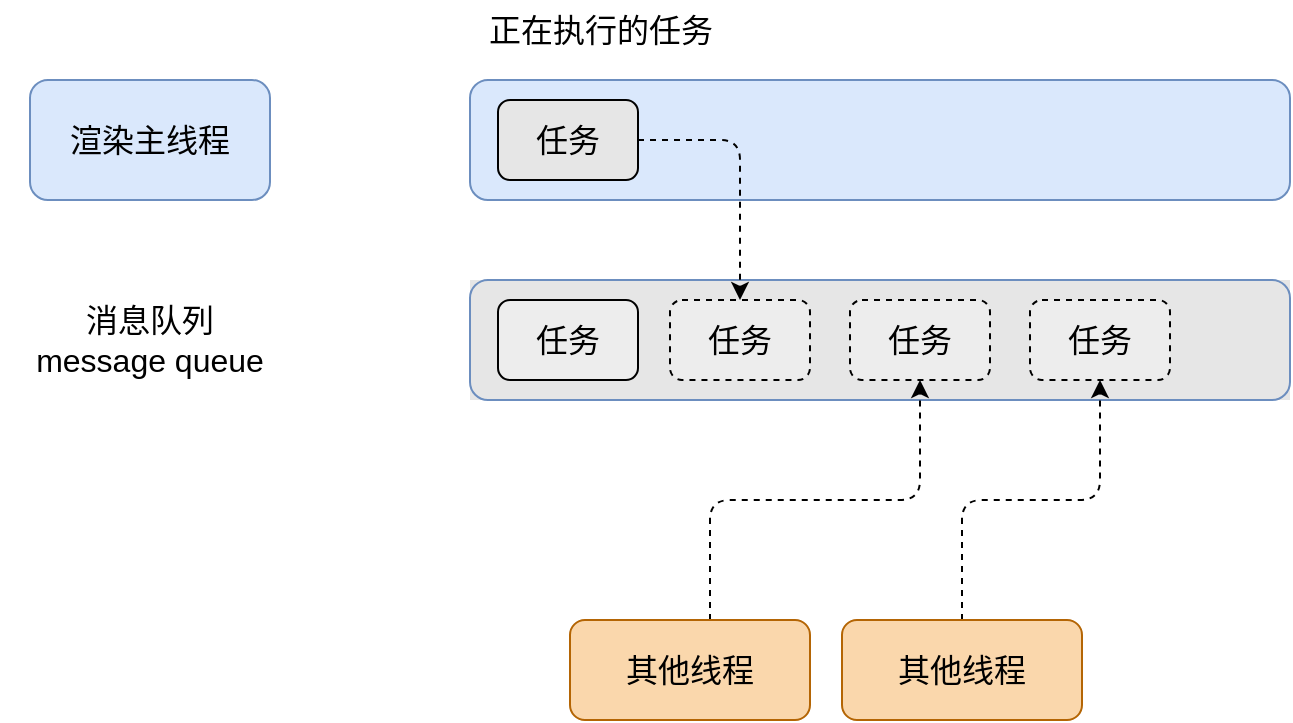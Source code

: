 <mxfile version="18.1.1" type="github">
  <diagram id="3rK3gkkTjbCFrCzx7n2E" name="第 1 页">
    <mxGraphModel dx="1422" dy="788" grid="1" gridSize="10" guides="1" tooltips="1" connect="1" arrows="1" fold="1" page="1" pageScale="1" pageWidth="827" pageHeight="1169" math="0" shadow="0">
      <root>
        <mxCell id="0" />
        <mxCell id="1" parent="0" />
        <mxCell id="QVAg8NVQEl6AVlK1M2sa-1" value="渲染主线程" style="rounded=1;whiteSpace=wrap;html=1;fontSize=16;fillColor=#dae8fc;strokeColor=#6c8ebf;" vertex="1" parent="1">
          <mxGeometry x="40" y="290" width="120" height="60" as="geometry" />
        </mxCell>
        <mxCell id="QVAg8NVQEl6AVlK1M2sa-5" value="" style="group" vertex="1" connectable="0" parent="1">
          <mxGeometry x="260" y="250" width="410" height="100" as="geometry" />
        </mxCell>
        <mxCell id="QVAg8NVQEl6AVlK1M2sa-2" value="" style="rounded=1;whiteSpace=wrap;html=1;fontSize=16;labelBackgroundColor=none;fillColor=#dae8fc;strokeColor=#6c8ebf;" vertex="1" parent="QVAg8NVQEl6AVlK1M2sa-5">
          <mxGeometry y="40" width="410" height="60" as="geometry" />
        </mxCell>
        <mxCell id="QVAg8NVQEl6AVlK1M2sa-3" value="正在执行的任务" style="text;html=1;strokeColor=none;fillColor=none;align=center;verticalAlign=middle;whiteSpace=wrap;rounded=0;fontSize=16;" vertex="1" parent="QVAg8NVQEl6AVlK1M2sa-5">
          <mxGeometry width="131" height="30" as="geometry" />
        </mxCell>
        <mxCell id="QVAg8NVQEl6AVlK1M2sa-4" value="任务" style="rounded=1;whiteSpace=wrap;html=1;fontSize=16;fillColor=#E6E6E6;" vertex="1" parent="QVAg8NVQEl6AVlK1M2sa-5">
          <mxGeometry x="14" y="50" width="70" height="40" as="geometry" />
        </mxCell>
        <mxCell id="QVAg8NVQEl6AVlK1M2sa-10" value="" style="group;fillColor=#E6E6E6;container=0;" vertex="1" connectable="0" parent="1">
          <mxGeometry x="260" y="390" width="410" height="60" as="geometry" />
        </mxCell>
        <mxCell id="QVAg8NVQEl6AVlK1M2sa-7" value="" style="rounded=1;whiteSpace=wrap;html=1;fontSize=16;labelBackgroundColor=none;fillColor=#E6E6E6;strokeColor=#6c8ebf;" vertex="1" parent="1">
          <mxGeometry x="260" y="390" width="410" height="60" as="geometry" />
        </mxCell>
        <mxCell id="QVAg8NVQEl6AVlK1M2sa-9" value="任务" style="rounded=1;whiteSpace=wrap;html=1;fontSize=16;fillColor=#EDEDED;" vertex="1" parent="1">
          <mxGeometry x="274" y="400" width="70" height="40" as="geometry" />
        </mxCell>
        <mxCell id="QVAg8NVQEl6AVlK1M2sa-11" value="任务" style="rounded=1;whiteSpace=wrap;html=1;fontSize=16;fillColor=#EDEDED;dashed=1;" vertex="1" parent="1">
          <mxGeometry x="360" y="400" width="70" height="40" as="geometry" />
        </mxCell>
        <mxCell id="QVAg8NVQEl6AVlK1M2sa-13" value="任务" style="rounded=1;whiteSpace=wrap;html=1;fontSize=16;fillColor=#EDEDED;dashed=1;" vertex="1" parent="1">
          <mxGeometry x="450" y="400" width="70" height="40" as="geometry" />
        </mxCell>
        <mxCell id="QVAg8NVQEl6AVlK1M2sa-14" value="任务" style="rounded=1;whiteSpace=wrap;html=1;fontSize=16;fillColor=#EDEDED;dashed=1;" vertex="1" parent="1">
          <mxGeometry x="540" y="400" width="70" height="40" as="geometry" />
        </mxCell>
        <mxCell id="QVAg8NVQEl6AVlK1M2sa-15" value="消息队列&lt;br&gt;message queue" style="text;html=1;strokeColor=none;fillColor=none;align=center;verticalAlign=middle;whiteSpace=wrap;rounded=0;dashed=1;labelBackgroundColor=none;fontSize=16;fontColor=#000000;" vertex="1" parent="1">
          <mxGeometry x="25" y="405" width="150" height="30" as="geometry" />
        </mxCell>
        <mxCell id="QVAg8NVQEl6AVlK1M2sa-16" style="rounded=1;orthogonalLoop=1;jettySize=auto;html=1;fontSize=16;fontColor=#000000;dashed=1;edgeStyle=orthogonalEdgeStyle;" edge="1" parent="1" source="QVAg8NVQEl6AVlK1M2sa-4" target="QVAg8NVQEl6AVlK1M2sa-11">
          <mxGeometry relative="1" as="geometry" />
        </mxCell>
        <mxCell id="QVAg8NVQEl6AVlK1M2sa-19" style="edgeStyle=orthogonalEdgeStyle;rounded=1;orthogonalLoop=1;jettySize=auto;html=1;entryX=0.5;entryY=1;entryDx=0;entryDy=0;dashed=1;fontSize=16;fontColor=#000000;strokeWidth=1;" edge="1" parent="1" source="QVAg8NVQEl6AVlK1M2sa-17" target="QVAg8NVQEl6AVlK1M2sa-13">
          <mxGeometry relative="1" as="geometry">
            <Array as="points">
              <mxPoint x="380" y="500" />
              <mxPoint x="485" y="500" />
            </Array>
          </mxGeometry>
        </mxCell>
        <mxCell id="QVAg8NVQEl6AVlK1M2sa-17" value="其他线程" style="rounded=1;whiteSpace=wrap;html=1;labelBackgroundColor=none;fontSize=16;fillColor=#fad7ac;strokeColor=#b46504;" vertex="1" parent="1">
          <mxGeometry x="310" y="560" width="120" height="50" as="geometry" />
        </mxCell>
        <mxCell id="QVAg8NVQEl6AVlK1M2sa-20" style="edgeStyle=orthogonalEdgeStyle;rounded=1;orthogonalLoop=1;jettySize=auto;html=1;entryX=0.5;entryY=1;entryDx=0;entryDy=0;dashed=1;fontSize=16;fontColor=#000000;strokeWidth=1;" edge="1" parent="1" source="QVAg8NVQEl6AVlK1M2sa-18" target="QVAg8NVQEl6AVlK1M2sa-14">
          <mxGeometry relative="1" as="geometry" />
        </mxCell>
        <mxCell id="QVAg8NVQEl6AVlK1M2sa-18" value="其他线程" style="rounded=1;whiteSpace=wrap;html=1;labelBackgroundColor=none;fontSize=16;fillColor=#fad7ac;strokeColor=#b46504;" vertex="1" parent="1">
          <mxGeometry x="446" y="560" width="120" height="50" as="geometry" />
        </mxCell>
      </root>
    </mxGraphModel>
  </diagram>
</mxfile>
